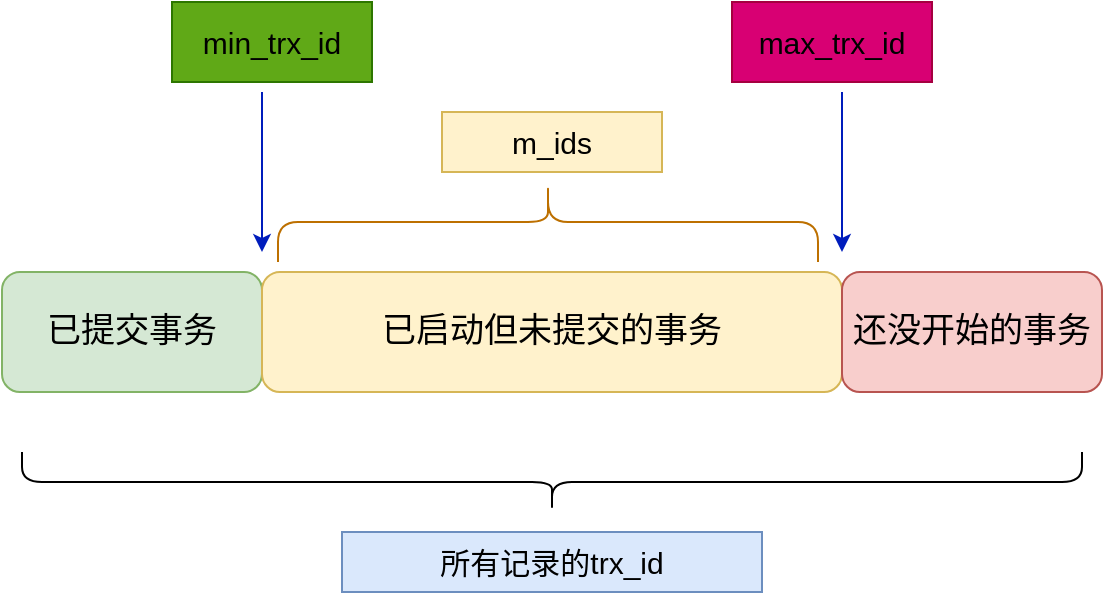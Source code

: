 <mxfile version="21.0.6" type="github">
  <diagram name="第 1 页" id="ZGKFVFZ4NVA7VQjtcypu">
    <mxGraphModel dx="1366" dy="836" grid="1" gridSize="10" guides="1" tooltips="1" connect="1" arrows="1" fold="1" page="1" pageScale="1" pageWidth="827" pageHeight="1169" math="0" shadow="0">
      <root>
        <mxCell id="0" />
        <mxCell id="1" parent="0" />
        <mxCell id="DtpV55ZIUneFxWsYKkXx-1" value="&lt;font style=&quot;font-size: 17px;&quot;&gt;已提交事务&lt;/font&gt;" style="rounded=1;whiteSpace=wrap;html=1;fillColor=#d5e8d4;strokeColor=#82b366;" vertex="1" parent="1">
          <mxGeometry x="110" y="280" width="130" height="60" as="geometry" />
        </mxCell>
        <mxCell id="DtpV55ZIUneFxWsYKkXx-2" value="&lt;font style=&quot;font-size: 17px;&quot;&gt;已启动但未提交的事务&lt;/font&gt;" style="rounded=1;whiteSpace=wrap;html=1;fillColor=#fff2cc;strokeColor=#d6b656;" vertex="1" parent="1">
          <mxGeometry x="240" y="280" width="290" height="60" as="geometry" />
        </mxCell>
        <mxCell id="DtpV55ZIUneFxWsYKkXx-3" value="&lt;font style=&quot;font-size: 17px;&quot;&gt;还没开始的事务&lt;/font&gt;" style="rounded=1;whiteSpace=wrap;html=1;fillColor=#f8cecc;strokeColor=#b85450;" vertex="1" parent="1">
          <mxGeometry x="530" y="280" width="130" height="60" as="geometry" />
        </mxCell>
        <mxCell id="DtpV55ZIUneFxWsYKkXx-4" value="" style="endArrow=classic;html=1;rounded=0;fillColor=#0050ef;strokeColor=#001DBC;" edge="1" parent="1">
          <mxGeometry width="50" height="50" relative="1" as="geometry">
            <mxPoint x="240" y="190" as="sourcePoint" />
            <mxPoint x="240" y="270" as="targetPoint" />
          </mxGeometry>
        </mxCell>
        <mxCell id="DtpV55ZIUneFxWsYKkXx-8" value="" style="rounded=0;whiteSpace=wrap;html=1;fillColor=#60a917;fontColor=#ffffff;strokeColor=#2D7600;" vertex="1" parent="1">
          <mxGeometry x="195" y="145" width="100" height="40" as="geometry" />
        </mxCell>
        <mxCell id="DtpV55ZIUneFxWsYKkXx-9" value="" style="rounded=0;whiteSpace=wrap;html=1;fillColor=#d80073;fontColor=#ffffff;strokeColor=#A50040;" vertex="1" parent="1">
          <mxGeometry x="475" y="145" width="100" height="40" as="geometry" />
        </mxCell>
        <mxCell id="DtpV55ZIUneFxWsYKkXx-5" value="" style="endArrow=classic;html=1;rounded=0;fillColor=#0050ef;strokeColor=#001DBC;" edge="1" parent="1">
          <mxGeometry width="50" height="50" relative="1" as="geometry">
            <mxPoint x="530" y="190" as="sourcePoint" />
            <mxPoint x="530" y="270" as="targetPoint" />
          </mxGeometry>
        </mxCell>
        <mxCell id="DtpV55ZIUneFxWsYKkXx-15" value="" style="rounded=0;whiteSpace=wrap;html=1;" vertex="1" parent="1">
          <mxGeometry x="330" y="200" width="110" height="30" as="geometry" />
        </mxCell>
        <mxCell id="DtpV55ZIUneFxWsYKkXx-6" value="&lt;font style=&quot;font-size: 15px;&quot;&gt;min_trx_id&lt;/font&gt;" style="text;html=1;strokeColor=none;fillColor=none;align=center;verticalAlign=middle;whiteSpace=wrap;rounded=0;" vertex="1" parent="1">
          <mxGeometry x="190" y="150" width="110" height="30" as="geometry" />
        </mxCell>
        <mxCell id="DtpV55ZIUneFxWsYKkXx-7" value="&lt;font style=&quot;font-size: 15px;&quot;&gt;max_trx_id&lt;/font&gt;" style="text;html=1;strokeColor=none;fillColor=none;align=center;verticalAlign=middle;whiteSpace=wrap;rounded=0;" vertex="1" parent="1">
          <mxGeometry x="470" y="150" width="110" height="30" as="geometry" />
        </mxCell>
        <mxCell id="DtpV55ZIUneFxWsYKkXx-12" value="&lt;font style=&quot;font-size: 15px;&quot;&gt;m_ids&lt;/font&gt;" style="text;html=1;strokeColor=#d6b656;fillColor=#fff2cc;align=center;verticalAlign=middle;whiteSpace=wrap;rounded=0;" vertex="1" parent="1">
          <mxGeometry x="330" y="200" width="110" height="30" as="geometry" />
        </mxCell>
        <mxCell id="DtpV55ZIUneFxWsYKkXx-16" value="" style="shape=curlyBracket;whiteSpace=wrap;html=1;rounded=1;labelPosition=left;verticalLabelPosition=middle;align=right;verticalAlign=middle;direction=south;fillColor=#f0a30a;strokeColor=#BD7000;fontColor=#000000;" vertex="1" parent="1">
          <mxGeometry x="248" y="235" width="270" height="40" as="geometry" />
        </mxCell>
        <mxCell id="DtpV55ZIUneFxWsYKkXx-17" value="" style="shape=curlyBracket;whiteSpace=wrap;html=1;rounded=1;flipH=1;labelPosition=right;verticalLabelPosition=middle;align=left;verticalAlign=middle;direction=north;" vertex="1" parent="1">
          <mxGeometry x="120" y="370" width="530" height="30" as="geometry" />
        </mxCell>
        <mxCell id="DtpV55ZIUneFxWsYKkXx-18" value="" style="rounded=0;whiteSpace=wrap;html=1;" vertex="1" parent="1">
          <mxGeometry x="328" y="410" width="110" height="30" as="geometry" />
        </mxCell>
        <mxCell id="DtpV55ZIUneFxWsYKkXx-19" value="&lt;font style=&quot;font-size: 15px;&quot;&gt;所有记录的trx_id&lt;/font&gt;" style="text;html=1;strokeColor=#6c8ebf;fillColor=#dae8fc;align=center;verticalAlign=middle;whiteSpace=wrap;rounded=0;" vertex="1" parent="1">
          <mxGeometry x="280" y="410" width="210" height="30" as="geometry" />
        </mxCell>
      </root>
    </mxGraphModel>
  </diagram>
</mxfile>
